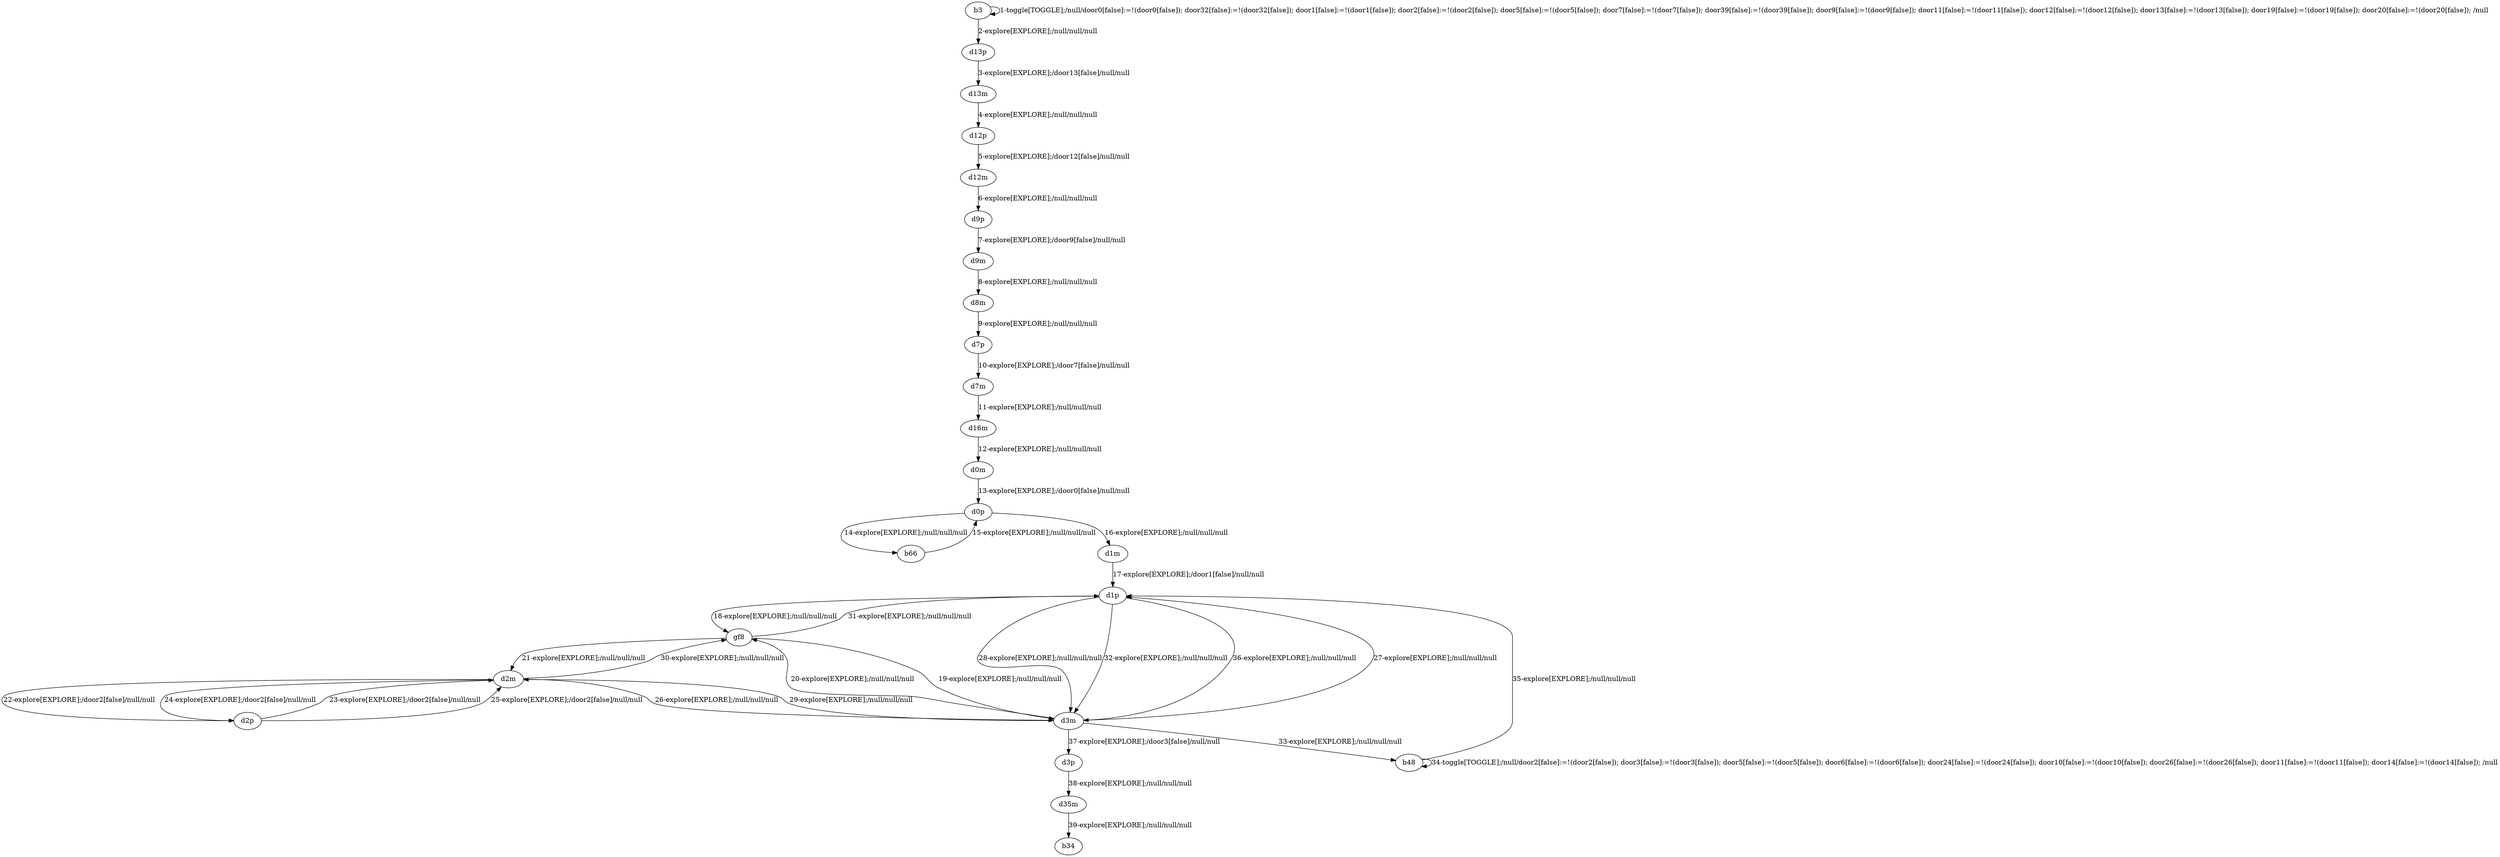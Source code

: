 # Total number of goals covered by this test: 1
# d35m --> b34

digraph g {
"b3" -> "b3" [label = "1-toggle[TOGGLE];/null/door0[false]:=!(door0[false]); door32[false]:=!(door32[false]); door1[false]:=!(door1[false]); door2[false]:=!(door2[false]); door5[false]:=!(door5[false]); door7[false]:=!(door7[false]); door39[false]:=!(door39[false]); door9[false]:=!(door9[false]); door11[false]:=!(door11[false]); door12[false]:=!(door12[false]); door13[false]:=!(door13[false]); door19[false]:=!(door19[false]); door20[false]:=!(door20[false]); /null"];
"b3" -> "d13p" [label = "2-explore[EXPLORE];/null/null/null"];
"d13p" -> "d13m" [label = "3-explore[EXPLORE];/door13[false]/null/null"];
"d13m" -> "d12p" [label = "4-explore[EXPLORE];/null/null/null"];
"d12p" -> "d12m" [label = "5-explore[EXPLORE];/door12[false]/null/null"];
"d12m" -> "d9p" [label = "6-explore[EXPLORE];/null/null/null"];
"d9p" -> "d9m" [label = "7-explore[EXPLORE];/door9[false]/null/null"];
"d9m" -> "d8m" [label = "8-explore[EXPLORE];/null/null/null"];
"d8m" -> "d7p" [label = "9-explore[EXPLORE];/null/null/null"];
"d7p" -> "d7m" [label = "10-explore[EXPLORE];/door7[false]/null/null"];
"d7m" -> "d16m" [label = "11-explore[EXPLORE];/null/null/null"];
"d16m" -> "d0m" [label = "12-explore[EXPLORE];/null/null/null"];
"d0m" -> "d0p" [label = "13-explore[EXPLORE];/door0[false]/null/null"];
"d0p" -> "b66" [label = "14-explore[EXPLORE];/null/null/null"];
"b66" -> "d0p" [label = "15-explore[EXPLORE];/null/null/null"];
"d0p" -> "d1m" [label = "16-explore[EXPLORE];/null/null/null"];
"d1m" -> "d1p" [label = "17-explore[EXPLORE];/door1[false]/null/null"];
"d1p" -> "gf8" [label = "18-explore[EXPLORE];/null/null/null"];
"gf8" -> "d3m" [label = "19-explore[EXPLORE];/null/null/null"];
"d3m" -> "gf8" [label = "20-explore[EXPLORE];/null/null/null"];
"gf8" -> "d2m" [label = "21-explore[EXPLORE];/null/null/null"];
"d2m" -> "d2p" [label = "22-explore[EXPLORE];/door2[false]/null/null"];
"d2p" -> "d2m" [label = "23-explore[EXPLORE];/door2[false]/null/null"];
"d2m" -> "d2p" [label = "24-explore[EXPLORE];/door2[false]/null/null"];
"d2p" -> "d2m" [label = "25-explore[EXPLORE];/door2[false]/null/null"];
"d2m" -> "d3m" [label = "26-explore[EXPLORE];/null/null/null"];
"d3m" -> "d1p" [label = "27-explore[EXPLORE];/null/null/null"];
"d1p" -> "d3m" [label = "28-explore[EXPLORE];/null/null/null"];
"d3m" -> "d2m" [label = "29-explore[EXPLORE];/null/null/null"];
"d2m" -> "gf8" [label = "30-explore[EXPLORE];/null/null/null"];
"gf8" -> "d1p" [label = "31-explore[EXPLORE];/null/null/null"];
"d1p" -> "d3m" [label = "32-explore[EXPLORE];/null/null/null"];
"d3m" -> "b48" [label = "33-explore[EXPLORE];/null/null/null"];
"b48" -> "b48" [label = "34-toggle[TOGGLE];/null/door2[false]:=!(door2[false]); door3[false]:=!(door3[false]); door5[false]:=!(door5[false]); door6[false]:=!(door6[false]); door24[false]:=!(door24[false]); door10[false]:=!(door10[false]); door26[false]:=!(door26[false]); door11[false]:=!(door11[false]); door14[false]:=!(door14[false]); /null"];
"b48" -> "d1p" [label = "35-explore[EXPLORE];/null/null/null"];
"d1p" -> "d3m" [label = "36-explore[EXPLORE];/null/null/null"];
"d3m" -> "d3p" [label = "37-explore[EXPLORE];/door3[false]/null/null"];
"d3p" -> "d35m" [label = "38-explore[EXPLORE];/null/null/null"];
"d35m" -> "b34" [label = "39-explore[EXPLORE];/null/null/null"];
}